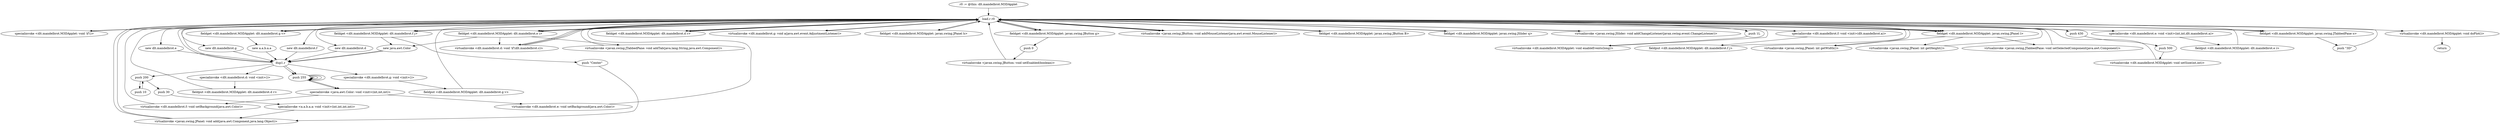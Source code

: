 digraph "" {
    "r0 := @this: dlt.mandelbrot.M3DApplet"
    "load.r r0"
    "r0 := @this: dlt.mandelbrot.M3DApplet"->"load.r r0";
    "specialinvoke <dlt.mandelbrot.M3DApplet: void 'if'()>"
    "load.r r0"->"specialinvoke <dlt.mandelbrot.M3DApplet: void 'if'()>";
    "specialinvoke <dlt.mandelbrot.M3DApplet: void 'if'()>"->"load.r r0";
    "new dlt.mandelbrot.d"
    "load.r r0"->"new dlt.mandelbrot.d";
    "dup1.r"
    "new dlt.mandelbrot.d"->"dup1.r";
    "specialinvoke <dlt.mandelbrot.d: void <init>()>"
    "dup1.r"->"specialinvoke <dlt.mandelbrot.d: void <init>()>";
    "fieldput <dlt.mandelbrot.M3DApplet: dlt.mandelbrot.d r>"
    "specialinvoke <dlt.mandelbrot.d: void <init>()>"->"fieldput <dlt.mandelbrot.M3DApplet: dlt.mandelbrot.d r>";
    "fieldput <dlt.mandelbrot.M3DApplet: dlt.mandelbrot.d r>"->"load.r r0";
    "fieldget <dlt.mandelbrot.M3DApplet: dlt.mandelbrot.d r>"
    "load.r r0"->"fieldget <dlt.mandelbrot.M3DApplet: dlt.mandelbrot.d r>";
    "fieldget <dlt.mandelbrot.M3DApplet: dlt.mandelbrot.d r>"->"load.r r0";
    "virtualinvoke <dlt.mandelbrot.d: void 'if'(dlt.mandelbrot.c)>"
    "load.r r0"->"virtualinvoke <dlt.mandelbrot.d: void 'if'(dlt.mandelbrot.c)>";
    "virtualinvoke <dlt.mandelbrot.d: void 'if'(dlt.mandelbrot.c)>"->"load.r r0";
    "new dlt.mandelbrot.g"
    "load.r r0"->"new dlt.mandelbrot.g";
    "new dlt.mandelbrot.g"->"dup1.r";
    "specialinvoke <dlt.mandelbrot.g: void <init>()>"
    "dup1.r"->"specialinvoke <dlt.mandelbrot.g: void <init>()>";
    "fieldput <dlt.mandelbrot.M3DApplet: dlt.mandelbrot.g v>"
    "specialinvoke <dlt.mandelbrot.g: void <init>()>"->"fieldput <dlt.mandelbrot.M3DApplet: dlt.mandelbrot.g v>";
    "fieldput <dlt.mandelbrot.M3DApplet: dlt.mandelbrot.g v>"->"load.r r0";
    "fieldget <dlt.mandelbrot.M3DApplet: dlt.mandelbrot.g v>"
    "load.r r0"->"fieldget <dlt.mandelbrot.M3DApplet: dlt.mandelbrot.g v>";
    "fieldget <dlt.mandelbrot.M3DApplet: dlt.mandelbrot.g v>"->"load.r r0";
    "virtualinvoke <dlt.mandelbrot.g: void a(java.awt.event.AdjustmentListener)>"
    "load.r r0"->"virtualinvoke <dlt.mandelbrot.g: void a(java.awt.event.AdjustmentListener)>";
    "virtualinvoke <dlt.mandelbrot.g: void a(java.awt.event.AdjustmentListener)>"->"load.r r0";
    "fieldget <dlt.mandelbrot.M3DApplet: javax.swing.JPanel h>"
    "load.r r0"->"fieldget <dlt.mandelbrot.M3DApplet: javax.swing.JPanel h>";
    "fieldget <dlt.mandelbrot.M3DApplet: javax.swing.JPanel h>"->"load.r r0";
    "load.r r0"->"fieldget <dlt.mandelbrot.M3DApplet: dlt.mandelbrot.g v>";
    "new a.a.b.a.a"
    "fieldget <dlt.mandelbrot.M3DApplet: dlt.mandelbrot.g v>"->"new a.a.b.a.a";
    "new a.a.b.a.a"->"dup1.r";
    "push 200"
    "dup1.r"->"push 200";
    "push 10"
    "push 200"->"push 10";
    "push 10"->"push 200";
    "push 30"
    "push 200"->"push 30";
    "specialinvoke <a.a.b.a.a: void <init>(int,int,int,int)>"
    "push 30"->"specialinvoke <a.a.b.a.a: void <init>(int,int,int,int)>";
    "virtualinvoke <javax.swing.JPanel: void add(java.awt.Component,java.lang.Object)>"
    "specialinvoke <a.a.b.a.a: void <init>(int,int,int,int)>"->"virtualinvoke <javax.swing.JPanel: void add(java.awt.Component,java.lang.Object)>";
    "virtualinvoke <javax.swing.JPanel: void add(java.awt.Component,java.lang.Object)>"->"load.r r0";
    "fieldget <dlt.mandelbrot.M3DApplet: javax.swing.JButton g>"
    "load.r r0"->"fieldget <dlt.mandelbrot.M3DApplet: javax.swing.JButton g>";
    "fieldget <dlt.mandelbrot.M3DApplet: javax.swing.JButton g>"->"load.r r0";
    "virtualinvoke <javax.swing.JButton: void addMouseListener(java.awt.event.MouseListener)>"
    "load.r r0"->"virtualinvoke <javax.swing.JButton: void addMouseListener(java.awt.event.MouseListener)>";
    "virtualinvoke <javax.swing.JButton: void addMouseListener(java.awt.event.MouseListener)>"->"load.r r0";
    "fieldget <dlt.mandelbrot.M3DApplet: javax.swing.JButton B>"
    "load.r r0"->"fieldget <dlt.mandelbrot.M3DApplet: javax.swing.JButton B>";
    "fieldget <dlt.mandelbrot.M3DApplet: javax.swing.JButton B>"->"load.r r0";
    "load.r r0"->"virtualinvoke <javax.swing.JButton: void addMouseListener(java.awt.event.MouseListener)>";
    "virtualinvoke <javax.swing.JButton: void addMouseListener(java.awt.event.MouseListener)>"->"load.r r0";
    "fieldget <dlt.mandelbrot.M3DApplet: javax.swing.JSlider q>"
    "load.r r0"->"fieldget <dlt.mandelbrot.M3DApplet: javax.swing.JSlider q>";
    "fieldget <dlt.mandelbrot.M3DApplet: javax.swing.JSlider q>"->"load.r r0";
    "virtualinvoke <javax.swing.JSlider: void addChangeListener(javax.swing.event.ChangeListener)>"
    "load.r r0"->"virtualinvoke <javax.swing.JSlider: void addChangeListener(javax.swing.event.ChangeListener)>";
    "virtualinvoke <javax.swing.JSlider: void addChangeListener(javax.swing.event.ChangeListener)>"->"load.r r0";
    "push 1L"
    "load.r r0"->"push 1L";
    "virtualinvoke <dlt.mandelbrot.M3DApplet: void enableEvents(long)>"
    "push 1L"->"virtualinvoke <dlt.mandelbrot.M3DApplet: void enableEvents(long)>";
    "virtualinvoke <dlt.mandelbrot.M3DApplet: void enableEvents(long)>"->"load.r r0";
    "new dlt.mandelbrot.f"
    "load.r r0"->"new dlt.mandelbrot.f";
    "new dlt.mandelbrot.f"->"dup1.r";
    "dup1.r"->"load.r r0";
    "specialinvoke <dlt.mandelbrot.f: void <init>(dlt.mandelbrot.a)>"
    "load.r r0"->"specialinvoke <dlt.mandelbrot.f: void <init>(dlt.mandelbrot.a)>";
    "fieldput <dlt.mandelbrot.M3DApplet: dlt.mandelbrot.f j>"
    "specialinvoke <dlt.mandelbrot.f: void <init>(dlt.mandelbrot.a)>"->"fieldput <dlt.mandelbrot.M3DApplet: dlt.mandelbrot.f j>";
    "fieldput <dlt.mandelbrot.M3DApplet: dlt.mandelbrot.f j>"->"load.r r0";
    "fieldget <dlt.mandelbrot.M3DApplet: dlt.mandelbrot.f j>"
    "load.r r0"->"fieldget <dlt.mandelbrot.M3DApplet: dlt.mandelbrot.f j>";
    "new java.awt.Color"
    "fieldget <dlt.mandelbrot.M3DApplet: dlt.mandelbrot.f j>"->"new java.awt.Color";
    "new java.awt.Color"->"dup1.r";
    "push 255"
    "dup1.r"->"push 255";
    "push 255"->"push 255";
    "push 255"->"push 255";
    "specialinvoke <java.awt.Color: void <init>(int,int,int)>"
    "push 255"->"specialinvoke <java.awt.Color: void <init>(int,int,int)>";
    "virtualinvoke <dlt.mandelbrot.f: void setBackground(java.awt.Color)>"
    "specialinvoke <java.awt.Color: void <init>(int,int,int)>"->"virtualinvoke <dlt.mandelbrot.f: void setBackground(java.awt.Color)>";
    "virtualinvoke <dlt.mandelbrot.f: void setBackground(java.awt.Color)>"->"load.r r0";
    "fieldget <dlt.mandelbrot.M3DApplet: javax.swing.JPanel l>"
    "load.r r0"->"fieldget <dlt.mandelbrot.M3DApplet: javax.swing.JPanel l>";
    "fieldget <dlt.mandelbrot.M3DApplet: javax.swing.JPanel l>"->"load.r r0";
    "load.r r0"->"fieldget <dlt.mandelbrot.M3DApplet: dlt.mandelbrot.f j>";
    "push \"Center\""
    "fieldget <dlt.mandelbrot.M3DApplet: dlt.mandelbrot.f j>"->"push \"Center\"";
    "push \"Center\""->"virtualinvoke <javax.swing.JPanel: void add(java.awt.Component,java.lang.Object)>";
    "virtualinvoke <javax.swing.JPanel: void add(java.awt.Component,java.lang.Object)>"->"load.r r0";
    "push 430"
    "load.r r0"->"push 430";
    "push 500"
    "push 430"->"push 500";
    "virtualinvoke <dlt.mandelbrot.M3DApplet: void setSize(int,int)>"
    "push 500"->"virtualinvoke <dlt.mandelbrot.M3DApplet: void setSize(int,int)>";
    "virtualinvoke <dlt.mandelbrot.M3DApplet: void setSize(int,int)>"->"load.r r0";
    "new dlt.mandelbrot.e"
    "load.r r0"->"new dlt.mandelbrot.e";
    "new dlt.mandelbrot.e"->"dup1.r";
    "dup1.r"->"load.r r0";
    "load.r r0"->"fieldget <dlt.mandelbrot.M3DApplet: javax.swing.JPanel l>";
    "virtualinvoke <javax.swing.JPanel: int getWidth()>"
    "fieldget <dlt.mandelbrot.M3DApplet: javax.swing.JPanel l>"->"virtualinvoke <javax.swing.JPanel: int getWidth()>";
    "virtualinvoke <javax.swing.JPanel: int getWidth()>"->"load.r r0";
    "load.r r0"->"fieldget <dlt.mandelbrot.M3DApplet: javax.swing.JPanel l>";
    "virtualinvoke <javax.swing.JPanel: int getHeight()>"
    "fieldget <dlt.mandelbrot.M3DApplet: javax.swing.JPanel l>"->"virtualinvoke <javax.swing.JPanel: int getHeight()>";
    "virtualinvoke <javax.swing.JPanel: int getHeight()>"->"load.r r0";
    "specialinvoke <dlt.mandelbrot.e: void <init>(int,int,dlt.mandelbrot.a)>"
    "load.r r0"->"specialinvoke <dlt.mandelbrot.e: void <init>(int,int,dlt.mandelbrot.a)>";
    "fieldput <dlt.mandelbrot.M3DApplet: dlt.mandelbrot.e i>"
    "specialinvoke <dlt.mandelbrot.e: void <init>(int,int,dlt.mandelbrot.a)>"->"fieldput <dlt.mandelbrot.M3DApplet: dlt.mandelbrot.e i>";
    "fieldput <dlt.mandelbrot.M3DApplet: dlt.mandelbrot.e i>"->"load.r r0";
    "load.r r0"->"fieldget <dlt.mandelbrot.M3DApplet: dlt.mandelbrot.d r>";
    "fieldget <dlt.mandelbrot.M3DApplet: dlt.mandelbrot.d r>"->"load.r r0";
    "fieldget <dlt.mandelbrot.M3DApplet: dlt.mandelbrot.e i>"
    "load.r r0"->"fieldget <dlt.mandelbrot.M3DApplet: dlt.mandelbrot.e i>";
    "fieldget <dlt.mandelbrot.M3DApplet: dlt.mandelbrot.e i>"->"virtualinvoke <dlt.mandelbrot.d: void 'if'(dlt.mandelbrot.c)>";
    "virtualinvoke <dlt.mandelbrot.d: void 'if'(dlt.mandelbrot.c)>"->"load.r r0";
    "load.r r0"->"fieldget <dlt.mandelbrot.M3DApplet: dlt.mandelbrot.e i>";
    "fieldget <dlt.mandelbrot.M3DApplet: dlt.mandelbrot.e i>"->"new java.awt.Color";
    "new java.awt.Color"->"dup1.r";
    "dup1.r"->"push 255";
    "push 255"->"push 255";
    "push 255"->"push 255";
    "push 255"->"specialinvoke <java.awt.Color: void <init>(int,int,int)>";
    "virtualinvoke <dlt.mandelbrot.e: void setBackground(java.awt.Color)>"
    "specialinvoke <java.awt.Color: void <init>(int,int,int)>"->"virtualinvoke <dlt.mandelbrot.e: void setBackground(java.awt.Color)>";
    "virtualinvoke <dlt.mandelbrot.e: void setBackground(java.awt.Color)>"->"load.r r0";
    "fieldget <dlt.mandelbrot.M3DApplet: javax.swing.JTabbedPane o>"
    "load.r r0"->"fieldget <dlt.mandelbrot.M3DApplet: javax.swing.JTabbedPane o>";
    "push \"3D\""
    "fieldget <dlt.mandelbrot.M3DApplet: javax.swing.JTabbedPane o>"->"push \"3D\"";
    "push \"3D\""->"load.r r0";
    "load.r r0"->"fieldget <dlt.mandelbrot.M3DApplet: dlt.mandelbrot.e i>";
    "virtualinvoke <javax.swing.JTabbedPane: void addTab(java.lang.String,java.awt.Component)>"
    "fieldget <dlt.mandelbrot.M3DApplet: dlt.mandelbrot.e i>"->"virtualinvoke <javax.swing.JTabbedPane: void addTab(java.lang.String,java.awt.Component)>";
    "virtualinvoke <javax.swing.JTabbedPane: void addTab(java.lang.String,java.awt.Component)>"->"load.r r0";
    "load.r r0"->"fieldget <dlt.mandelbrot.M3DApplet: javax.swing.JTabbedPane o>";
    "fieldget <dlt.mandelbrot.M3DApplet: javax.swing.JTabbedPane o>"->"load.r r0";
    "load.r r0"->"fieldget <dlt.mandelbrot.M3DApplet: javax.swing.JPanel l>";
    "virtualinvoke <javax.swing.JTabbedPane: void setSelectedComponent(java.awt.Component)>"
    "fieldget <dlt.mandelbrot.M3DApplet: javax.swing.JPanel l>"->"virtualinvoke <javax.swing.JTabbedPane: void setSelectedComponent(java.awt.Component)>";
    "virtualinvoke <javax.swing.JTabbedPane: void setSelectedComponent(java.awt.Component)>"->"load.r r0";
    "load.r r0"->"fieldget <dlt.mandelbrot.M3DApplet: javax.swing.JButton g>";
    "push 0"
    "fieldget <dlt.mandelbrot.M3DApplet: javax.swing.JButton g>"->"push 0";
    "virtualinvoke <javax.swing.JButton: void setEnabled(boolean)>"
    "push 0"->"virtualinvoke <javax.swing.JButton: void setEnabled(boolean)>";
    "virtualinvoke <javax.swing.JButton: void setEnabled(boolean)>"->"load.r r0";
    "virtualinvoke <dlt.mandelbrot.M3DApplet: void doPlot()>"
    "load.r r0"->"virtualinvoke <dlt.mandelbrot.M3DApplet: void doPlot()>";
    "return"
    "virtualinvoke <dlt.mandelbrot.M3DApplet: void doPlot()>"->"return";
}
